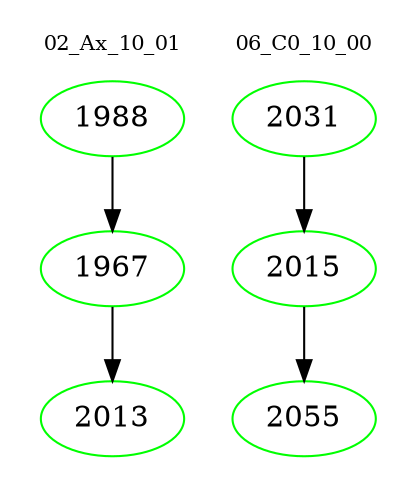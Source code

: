 digraph{
subgraph cluster_0 {
color = white
label = "02_Ax_10_01";
fontsize=10;
T0_1988 [label="1988", color="green"]
T0_1988 -> T0_1967 [color="black"]
T0_1967 [label="1967", color="green"]
T0_1967 -> T0_2013 [color="black"]
T0_2013 [label="2013", color="green"]
}
subgraph cluster_1 {
color = white
label = "06_C0_10_00";
fontsize=10;
T1_2031 [label="2031", color="green"]
T1_2031 -> T1_2015 [color="black"]
T1_2015 [label="2015", color="green"]
T1_2015 -> T1_2055 [color="black"]
T1_2055 [label="2055", color="green"]
}
}
